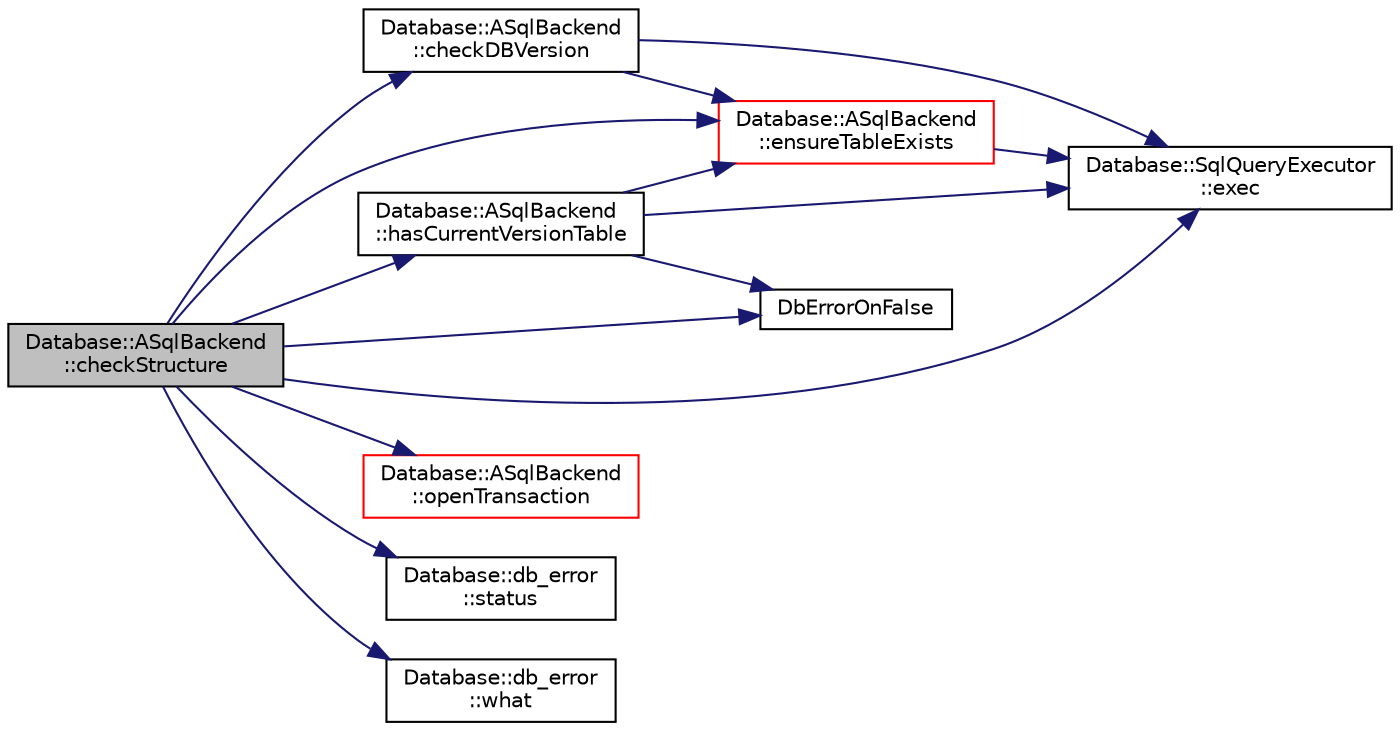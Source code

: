 digraph "Database::ASqlBackend::checkStructure"
{
 // LATEX_PDF_SIZE
  edge [fontname="Helvetica",fontsize="10",labelfontname="Helvetica",labelfontsize="10"];
  node [fontname="Helvetica",fontsize="10",shape=record];
  rankdir="LR";
  Node1 [label="Database::ASqlBackend\l::checkStructure",height=0.2,width=0.4,color="black", fillcolor="grey75", style="filled", fontcolor="black",tooltip="validate database consistency"];
  Node1 -> Node2 [color="midnightblue",fontsize="10",style="solid",fontname="Helvetica"];
  Node2 [label="Database::ASqlBackend\l::checkDBVersion",height=0.2,width=0.4,color="black", fillcolor="white", style="filled",URL="$class_database_1_1_a_sql_backend.html#aa1069ca198133cd660ca6a76c5861b81",tooltip="check current db version and upgrade structures if required"];
  Node2 -> Node3 [color="midnightblue",fontsize="10",style="solid",fontname="Helvetica"];
  Node3 [label="Database::ASqlBackend\l::ensureTableExists",height=0.2,width=0.4,color="red", fillcolor="white", style="filled",URL="$class_database_1_1_a_sql_backend.html#a6b163257b1e7f0027236542016baf8a6",tooltip="Make sure given table exists in database."];
  Node3 -> Node5 [color="midnightblue",fontsize="10",style="solid",fontname="Helvetica"];
  Node5 [label="Database::SqlQueryExecutor\l::exec",height=0.2,width=0.4,color="black", fillcolor="white", style="filled",URL="$class_database_1_1_sql_query_executor.html#a92b20d0dac92b5fa49b9184f8e341a94",tooltip=" "];
  Node2 -> Node5 [color="midnightblue",fontsize="10",style="solid",fontname="Helvetica"];
  Node1 -> Node9 [color="midnightblue",fontsize="10",style="solid",fontname="Helvetica"];
  Node9 [label="DbErrorOnFalse",height=0.2,width=0.4,color="black", fillcolor="white", style="filled",URL="$ibackend_8hpp.html#ac6fb985b87586bc7d7e15bfbef46f893",tooltip=" "];
  Node1 -> Node3 [color="midnightblue",fontsize="10",style="solid",fontname="Helvetica"];
  Node1 -> Node5 [color="midnightblue",fontsize="10",style="solid",fontname="Helvetica"];
  Node1 -> Node10 [color="midnightblue",fontsize="10",style="solid",fontname="Helvetica"];
  Node10 [label="Database::ASqlBackend\l::hasCurrentVersionTable",height=0.2,width=0.4,color="black", fillcolor="white", style="filled",URL="$class_database_1_1_a_sql_backend.html#a9786615c15a6e0e878960d5e958012b2",tooltip=" "];
  Node10 -> Node9 [color="midnightblue",fontsize="10",style="solid",fontname="Helvetica"];
  Node10 -> Node3 [color="midnightblue",fontsize="10",style="solid",fontname="Helvetica"];
  Node10 -> Node5 [color="midnightblue",fontsize="10",style="solid",fontname="Helvetica"];
  Node1 -> Node11 [color="midnightblue",fontsize="10",style="solid",fontname="Helvetica"];
  Node11 [label="Database::ASqlBackend\l::openTransaction",height=0.2,width=0.4,color="red", fillcolor="white", style="filled",URL="$class_database_1_1_a_sql_backend.html#a4311855344703cfc5f8a044e1a0303d2",tooltip="begin transaction"];
  Node1 -> Node13 [color="midnightblue",fontsize="10",style="solid",fontname="Helvetica"];
  Node13 [label="Database::db_error\l::status",height=0.2,width=0.4,color="black", fillcolor="white", style="filled",URL="$class_database_1_1db__error.html#a01059edea5c37cbd55061b53744f4c65",tooltip=" "];
  Node1 -> Node14 [color="midnightblue",fontsize="10",style="solid",fontname="Helvetica"];
  Node14 [label="Database::db_error\l::what",height=0.2,width=0.4,color="black", fillcolor="white", style="filled",URL="$class_database_1_1db__error.html#a88263a632a8efef3bb8842281505345a",tooltip=" "];
}
